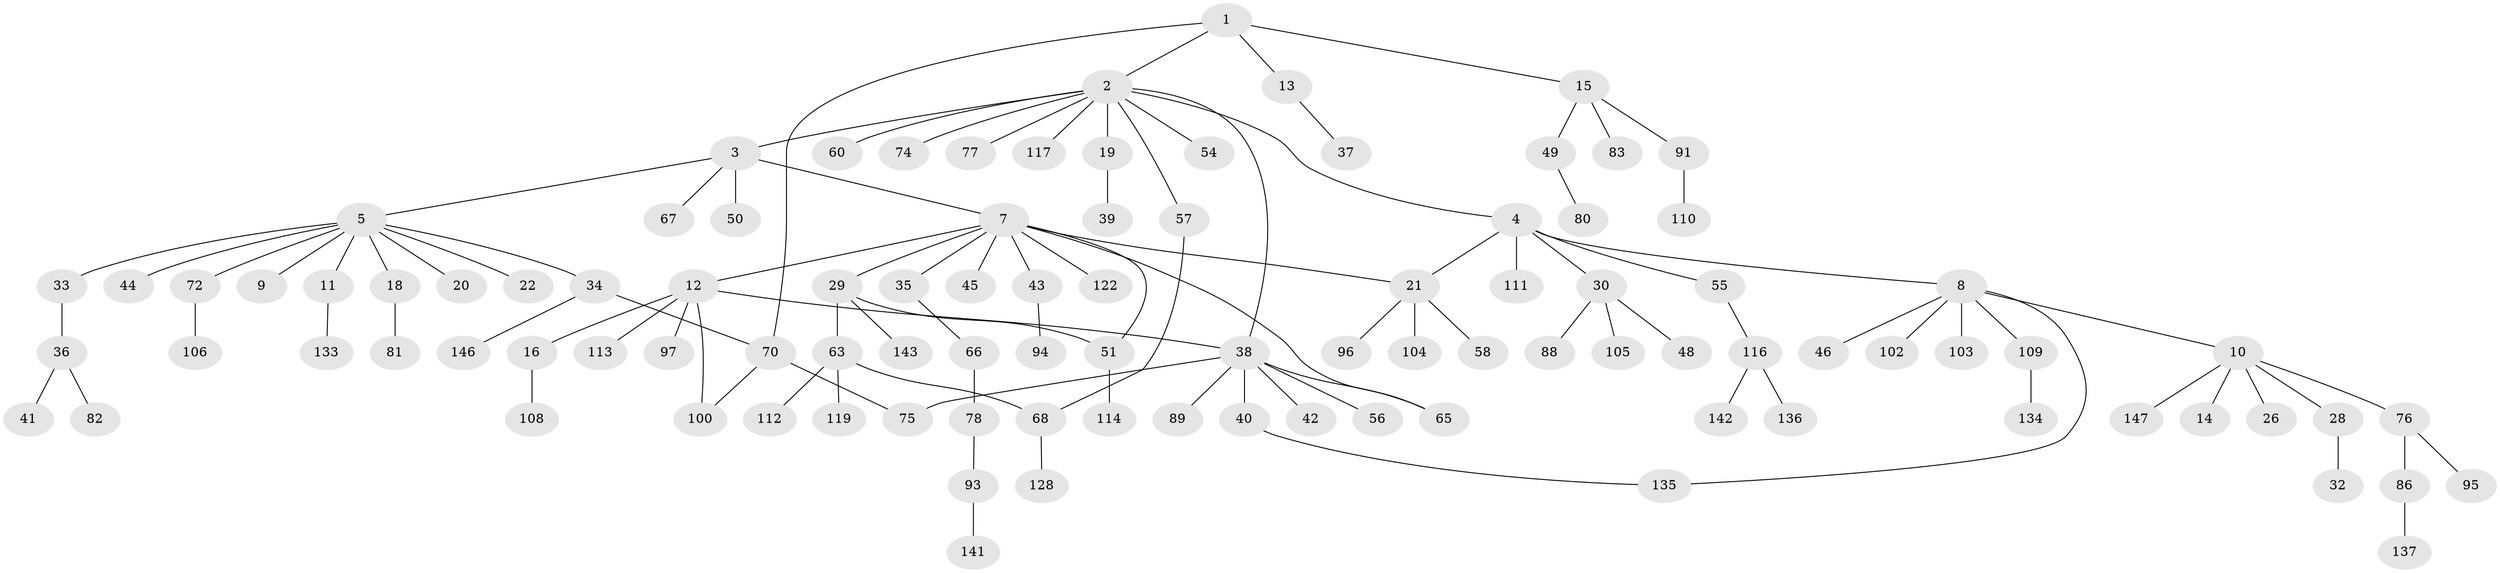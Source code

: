 // Generated by graph-tools (version 1.1) at 2025/51/02/27/25 19:51:37]
// undirected, 102 vertices, 110 edges
graph export_dot {
graph [start="1"]
  node [color=gray90,style=filled];
  1 [super="+145"];
  2 [super="+17"];
  3;
  4 [super="+23"];
  5 [super="+6"];
  7 [super="+27"];
  8 [super="+31"];
  9;
  10 [super="+24"];
  11;
  12 [super="+52"];
  13 [super="+69"];
  14 [super="+98"];
  15 [super="+25"];
  16;
  18 [super="+125"];
  19;
  20 [super="+138"];
  21 [super="+59"];
  22 [super="+99"];
  26;
  28 [super="+53"];
  29 [super="+129"];
  30 [super="+47"];
  32 [super="+121"];
  33;
  34 [super="+73"];
  35;
  36 [super="+61"];
  37;
  38 [super="+132"];
  39 [super="+71"];
  40;
  41;
  42;
  43;
  44;
  45;
  46;
  48;
  49 [super="+62"];
  50;
  51 [super="+85"];
  54;
  55 [super="+107"];
  56 [super="+118"];
  57 [super="+101"];
  58 [super="+131"];
  60;
  63 [super="+64"];
  65 [super="+84"];
  66 [super="+92"];
  67;
  68 [super="+127"];
  70 [super="+90"];
  72;
  74 [super="+87"];
  75 [super="+120"];
  76 [super="+79"];
  77 [super="+124"];
  78;
  80 [super="+144"];
  81;
  82 [super="+115"];
  83 [super="+139"];
  86;
  88;
  89;
  91;
  93;
  94;
  95;
  96;
  97 [super="+126"];
  100;
  102 [super="+140"];
  103;
  104;
  105;
  106;
  108;
  109;
  110 [super="+130"];
  111;
  112;
  113;
  114;
  116;
  117;
  119 [super="+123"];
  122;
  128;
  133;
  134;
  135;
  136;
  137;
  141;
  142;
  143;
  146;
  147;
  1 -- 2;
  1 -- 13;
  1 -- 15;
  1 -- 70;
  2 -- 3;
  2 -- 4;
  2 -- 19;
  2 -- 74;
  2 -- 77;
  2 -- 117;
  2 -- 54;
  2 -- 38;
  2 -- 57;
  2 -- 60;
  3 -- 5;
  3 -- 7;
  3 -- 50;
  3 -- 67;
  4 -- 8;
  4 -- 30;
  4 -- 55;
  4 -- 111;
  4 -- 21;
  5 -- 9;
  5 -- 20;
  5 -- 34;
  5 -- 44;
  5 -- 72;
  5 -- 33;
  5 -- 18;
  5 -- 22;
  5 -- 11;
  7 -- 12;
  7 -- 21;
  7 -- 35;
  7 -- 43;
  7 -- 45;
  7 -- 65;
  7 -- 122;
  7 -- 51;
  7 -- 29;
  8 -- 10;
  8 -- 102;
  8 -- 103;
  8 -- 135;
  8 -- 109;
  8 -- 46;
  10 -- 14;
  10 -- 26;
  10 -- 28;
  10 -- 147;
  10 -- 76;
  11 -- 133;
  12 -- 16;
  12 -- 97;
  12 -- 113;
  12 -- 38;
  12 -- 100;
  13 -- 37;
  15 -- 49;
  15 -- 83;
  15 -- 91;
  16 -- 108;
  18 -- 81;
  19 -- 39;
  21 -- 58;
  21 -- 96;
  21 -- 104;
  28 -- 32;
  29 -- 63;
  29 -- 143;
  29 -- 51;
  30 -- 48;
  30 -- 105;
  30 -- 88;
  33 -- 36;
  34 -- 70;
  34 -- 146;
  35 -- 66;
  36 -- 41;
  36 -- 82;
  38 -- 40;
  38 -- 42;
  38 -- 56;
  38 -- 89;
  38 -- 75;
  38 -- 65;
  40 -- 135;
  43 -- 94;
  49 -- 80;
  51 -- 114;
  55 -- 116;
  57 -- 68;
  63 -- 112;
  63 -- 119;
  63 -- 68;
  66 -- 78;
  68 -- 128;
  70 -- 75;
  70 -- 100;
  72 -- 106;
  76 -- 86;
  76 -- 95;
  78 -- 93;
  86 -- 137;
  91 -- 110;
  93 -- 141;
  109 -- 134;
  116 -- 136;
  116 -- 142;
}
